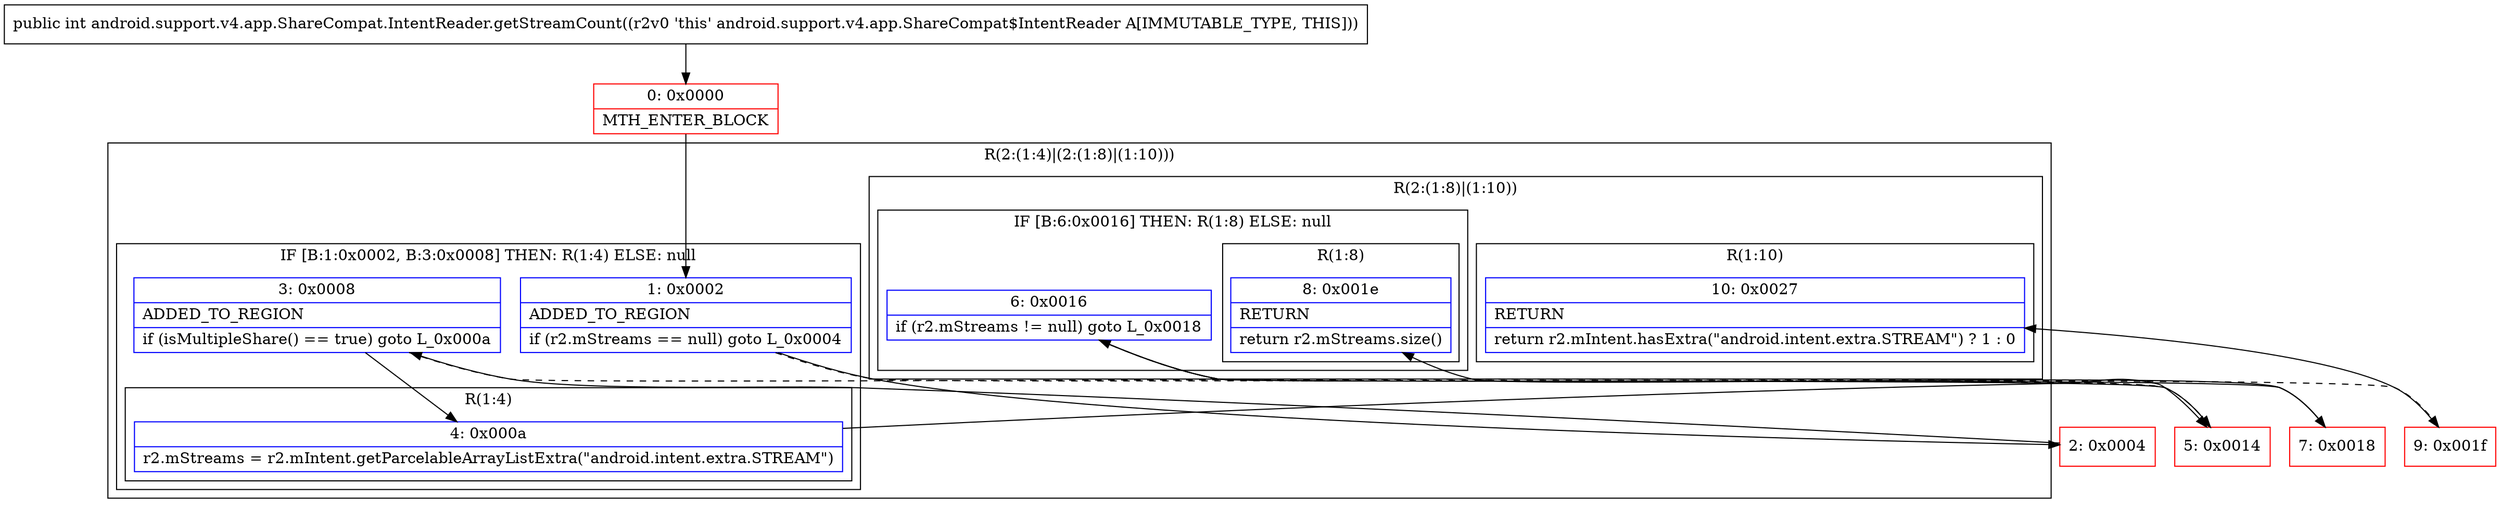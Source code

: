 digraph "CFG forandroid.support.v4.app.ShareCompat.IntentReader.getStreamCount()I" {
subgraph cluster_Region_439324271 {
label = "R(2:(1:4)|(2:(1:8)|(1:10)))";
node [shape=record,color=blue];
subgraph cluster_IfRegion_469829993 {
label = "IF [B:1:0x0002, B:3:0x0008] THEN: R(1:4) ELSE: null";
node [shape=record,color=blue];
Node_1 [shape=record,label="{1\:\ 0x0002|ADDED_TO_REGION\l|if (r2.mStreams == null) goto L_0x0004\l}"];
Node_3 [shape=record,label="{3\:\ 0x0008|ADDED_TO_REGION\l|if (isMultipleShare() == true) goto L_0x000a\l}"];
subgraph cluster_Region_644135139 {
label = "R(1:4)";
node [shape=record,color=blue];
Node_4 [shape=record,label="{4\:\ 0x000a|r2.mStreams = r2.mIntent.getParcelableArrayListExtra(\"android.intent.extra.STREAM\")\l}"];
}
}
subgraph cluster_Region_1770703222 {
label = "R(2:(1:8)|(1:10))";
node [shape=record,color=blue];
subgraph cluster_IfRegion_263225054 {
label = "IF [B:6:0x0016] THEN: R(1:8) ELSE: null";
node [shape=record,color=blue];
Node_6 [shape=record,label="{6\:\ 0x0016|if (r2.mStreams != null) goto L_0x0018\l}"];
subgraph cluster_Region_460219392 {
label = "R(1:8)";
node [shape=record,color=blue];
Node_8 [shape=record,label="{8\:\ 0x001e|RETURN\l|return r2.mStreams.size()\l}"];
}
}
subgraph cluster_Region_416179246 {
label = "R(1:10)";
node [shape=record,color=blue];
Node_10 [shape=record,label="{10\:\ 0x0027|RETURN\l|return r2.mIntent.hasExtra(\"android.intent.extra.STREAM\") ? 1 : 0\l}"];
}
}
}
Node_0 [shape=record,color=red,label="{0\:\ 0x0000|MTH_ENTER_BLOCK\l}"];
Node_2 [shape=record,color=red,label="{2\:\ 0x0004}"];
Node_5 [shape=record,color=red,label="{5\:\ 0x0014}"];
Node_7 [shape=record,color=red,label="{7\:\ 0x0018}"];
Node_9 [shape=record,color=red,label="{9\:\ 0x001f}"];
MethodNode[shape=record,label="{public int android.support.v4.app.ShareCompat.IntentReader.getStreamCount((r2v0 'this' android.support.v4.app.ShareCompat$IntentReader A[IMMUTABLE_TYPE, THIS])) }"];
MethodNode -> Node_0;
Node_1 -> Node_2;
Node_1 -> Node_5[style=dashed];
Node_3 -> Node_4;
Node_3 -> Node_5[style=dashed];
Node_4 -> Node_5;
Node_6 -> Node_7;
Node_6 -> Node_9[style=dashed];
Node_0 -> Node_1;
Node_2 -> Node_3;
Node_5 -> Node_6;
Node_7 -> Node_8;
Node_9 -> Node_10;
}

